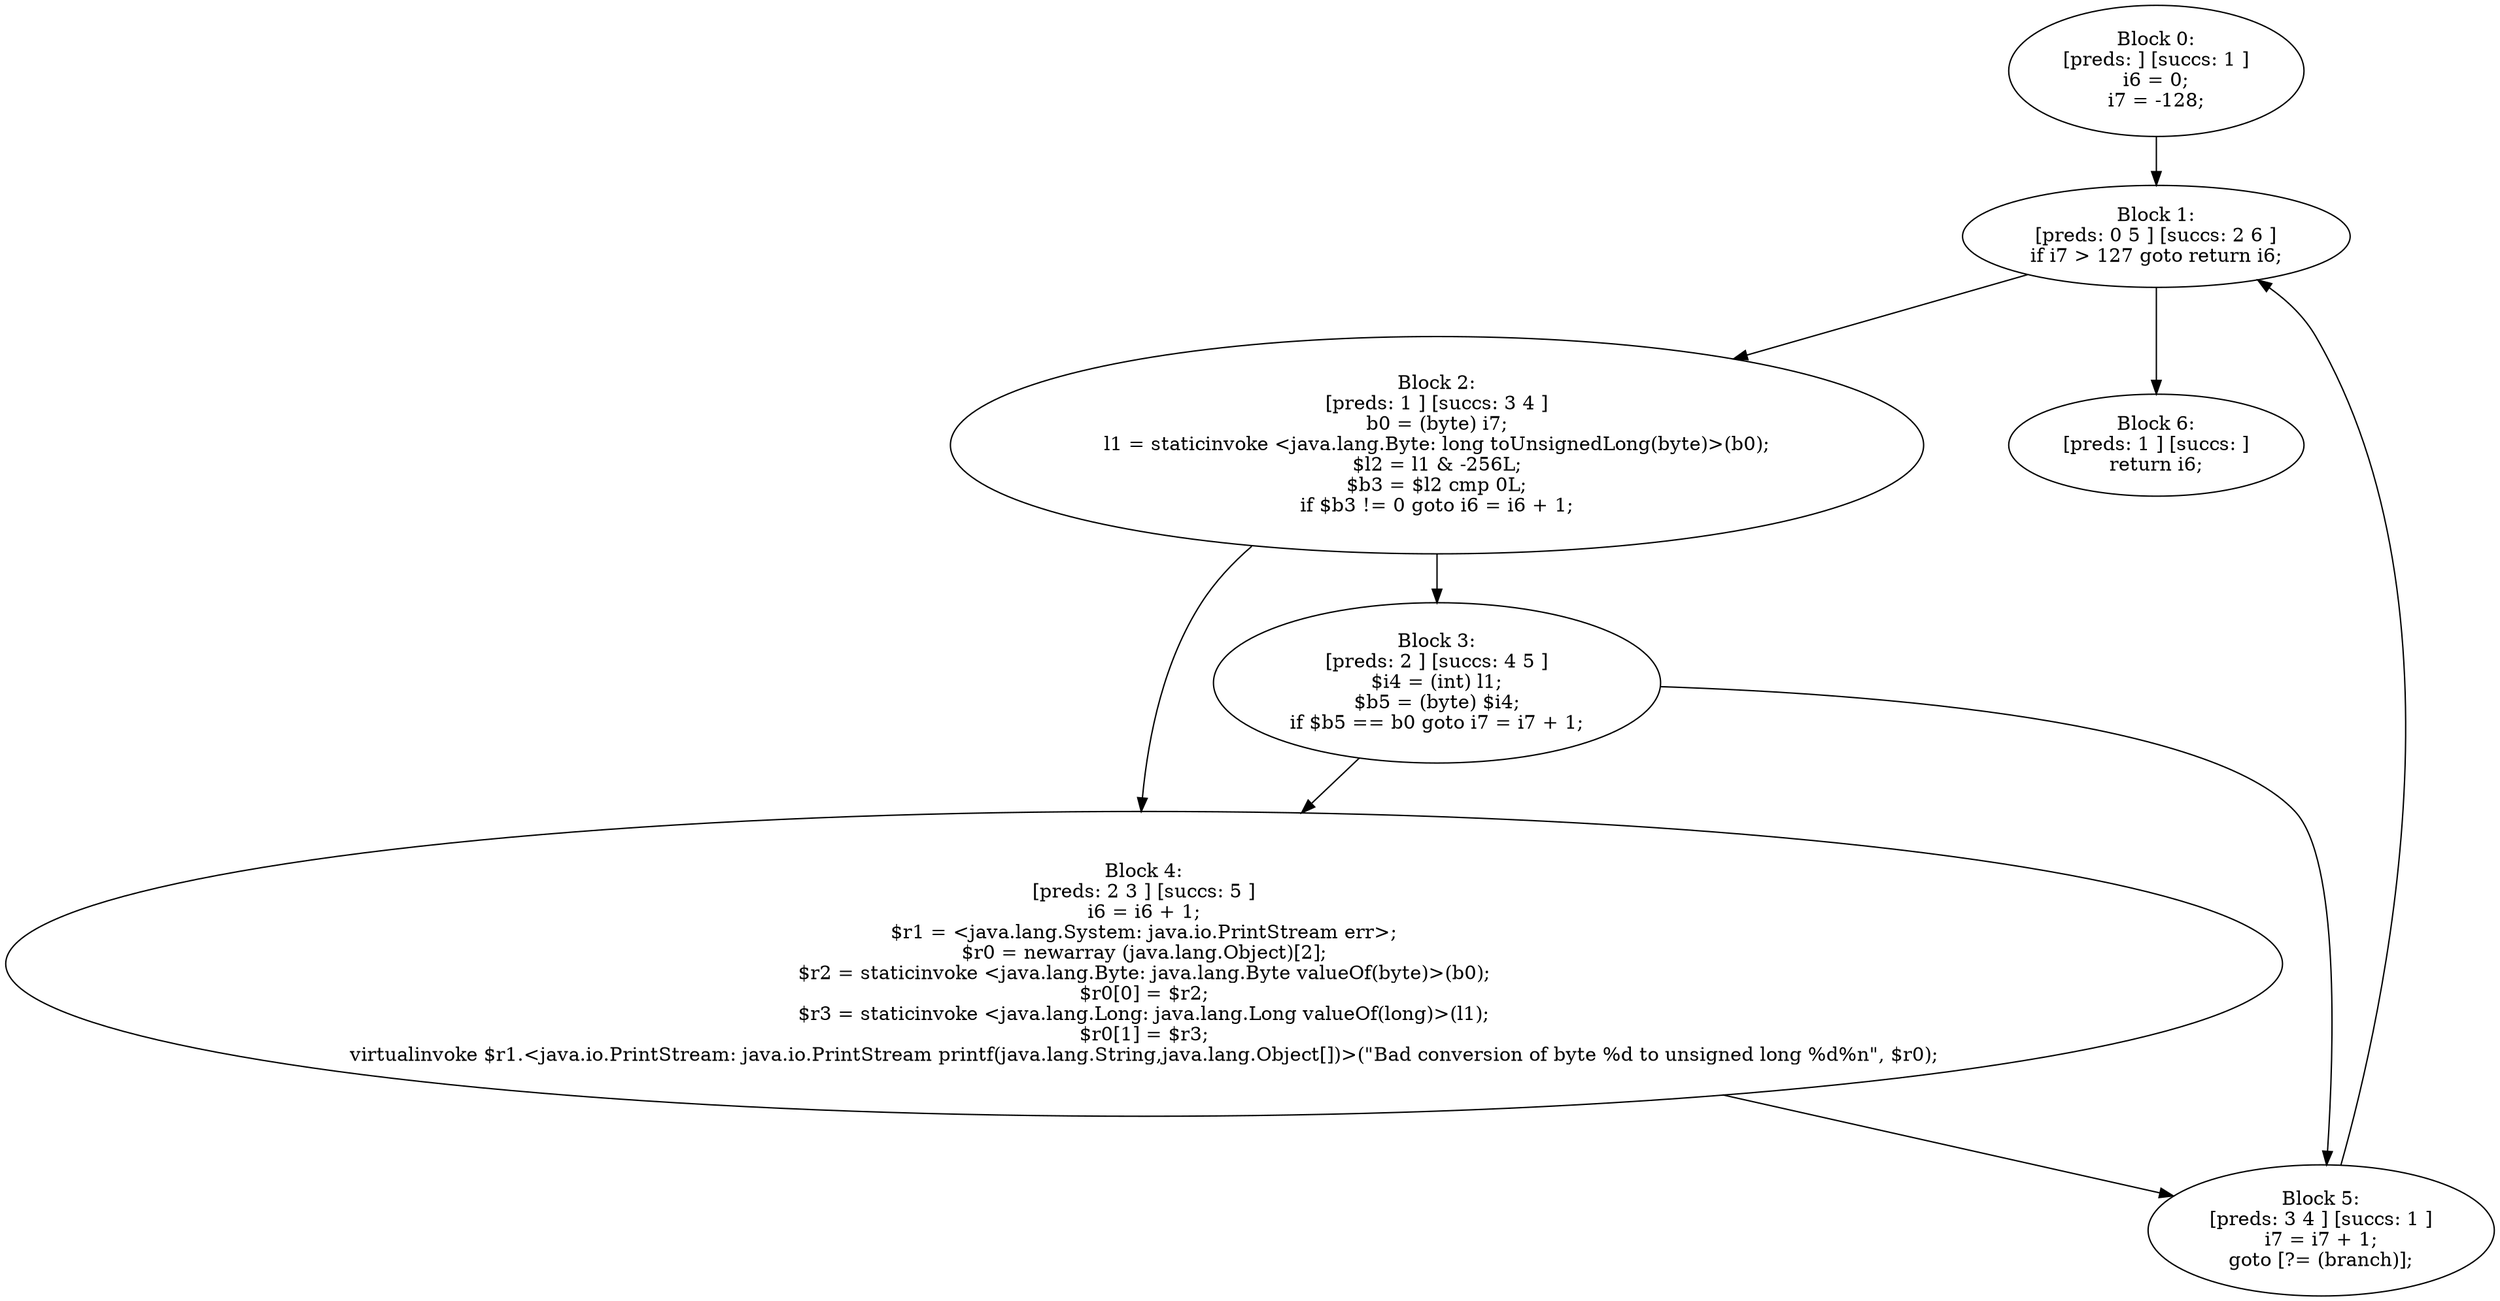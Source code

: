 digraph "unitGraph" {
    "Block 0:
[preds: ] [succs: 1 ]
i6 = 0;
i7 = -128;
"
    "Block 1:
[preds: 0 5 ] [succs: 2 6 ]
if i7 > 127 goto return i6;
"
    "Block 2:
[preds: 1 ] [succs: 3 4 ]
b0 = (byte) i7;
l1 = staticinvoke <java.lang.Byte: long toUnsignedLong(byte)>(b0);
$l2 = l1 & -256L;
$b3 = $l2 cmp 0L;
if $b3 != 0 goto i6 = i6 + 1;
"
    "Block 3:
[preds: 2 ] [succs: 4 5 ]
$i4 = (int) l1;
$b5 = (byte) $i4;
if $b5 == b0 goto i7 = i7 + 1;
"
    "Block 4:
[preds: 2 3 ] [succs: 5 ]
i6 = i6 + 1;
$r1 = <java.lang.System: java.io.PrintStream err>;
$r0 = newarray (java.lang.Object)[2];
$r2 = staticinvoke <java.lang.Byte: java.lang.Byte valueOf(byte)>(b0);
$r0[0] = $r2;
$r3 = staticinvoke <java.lang.Long: java.lang.Long valueOf(long)>(l1);
$r0[1] = $r3;
virtualinvoke $r1.<java.io.PrintStream: java.io.PrintStream printf(java.lang.String,java.lang.Object[])>(\"Bad conversion of byte %d to unsigned long %d%n\", $r0);
"
    "Block 5:
[preds: 3 4 ] [succs: 1 ]
i7 = i7 + 1;
goto [?= (branch)];
"
    "Block 6:
[preds: 1 ] [succs: ]
return i6;
"
    "Block 0:
[preds: ] [succs: 1 ]
i6 = 0;
i7 = -128;
"->"Block 1:
[preds: 0 5 ] [succs: 2 6 ]
if i7 > 127 goto return i6;
";
    "Block 1:
[preds: 0 5 ] [succs: 2 6 ]
if i7 > 127 goto return i6;
"->"Block 2:
[preds: 1 ] [succs: 3 4 ]
b0 = (byte) i7;
l1 = staticinvoke <java.lang.Byte: long toUnsignedLong(byte)>(b0);
$l2 = l1 & -256L;
$b3 = $l2 cmp 0L;
if $b3 != 0 goto i6 = i6 + 1;
";
    "Block 1:
[preds: 0 5 ] [succs: 2 6 ]
if i7 > 127 goto return i6;
"->"Block 6:
[preds: 1 ] [succs: ]
return i6;
";
    "Block 2:
[preds: 1 ] [succs: 3 4 ]
b0 = (byte) i7;
l1 = staticinvoke <java.lang.Byte: long toUnsignedLong(byte)>(b0);
$l2 = l1 & -256L;
$b3 = $l2 cmp 0L;
if $b3 != 0 goto i6 = i6 + 1;
"->"Block 3:
[preds: 2 ] [succs: 4 5 ]
$i4 = (int) l1;
$b5 = (byte) $i4;
if $b5 == b0 goto i7 = i7 + 1;
";
    "Block 2:
[preds: 1 ] [succs: 3 4 ]
b0 = (byte) i7;
l1 = staticinvoke <java.lang.Byte: long toUnsignedLong(byte)>(b0);
$l2 = l1 & -256L;
$b3 = $l2 cmp 0L;
if $b3 != 0 goto i6 = i6 + 1;
"->"Block 4:
[preds: 2 3 ] [succs: 5 ]
i6 = i6 + 1;
$r1 = <java.lang.System: java.io.PrintStream err>;
$r0 = newarray (java.lang.Object)[2];
$r2 = staticinvoke <java.lang.Byte: java.lang.Byte valueOf(byte)>(b0);
$r0[0] = $r2;
$r3 = staticinvoke <java.lang.Long: java.lang.Long valueOf(long)>(l1);
$r0[1] = $r3;
virtualinvoke $r1.<java.io.PrintStream: java.io.PrintStream printf(java.lang.String,java.lang.Object[])>(\"Bad conversion of byte %d to unsigned long %d%n\", $r0);
";
    "Block 3:
[preds: 2 ] [succs: 4 5 ]
$i4 = (int) l1;
$b5 = (byte) $i4;
if $b5 == b0 goto i7 = i7 + 1;
"->"Block 4:
[preds: 2 3 ] [succs: 5 ]
i6 = i6 + 1;
$r1 = <java.lang.System: java.io.PrintStream err>;
$r0 = newarray (java.lang.Object)[2];
$r2 = staticinvoke <java.lang.Byte: java.lang.Byte valueOf(byte)>(b0);
$r0[0] = $r2;
$r3 = staticinvoke <java.lang.Long: java.lang.Long valueOf(long)>(l1);
$r0[1] = $r3;
virtualinvoke $r1.<java.io.PrintStream: java.io.PrintStream printf(java.lang.String,java.lang.Object[])>(\"Bad conversion of byte %d to unsigned long %d%n\", $r0);
";
    "Block 3:
[preds: 2 ] [succs: 4 5 ]
$i4 = (int) l1;
$b5 = (byte) $i4;
if $b5 == b0 goto i7 = i7 + 1;
"->"Block 5:
[preds: 3 4 ] [succs: 1 ]
i7 = i7 + 1;
goto [?= (branch)];
";
    "Block 4:
[preds: 2 3 ] [succs: 5 ]
i6 = i6 + 1;
$r1 = <java.lang.System: java.io.PrintStream err>;
$r0 = newarray (java.lang.Object)[2];
$r2 = staticinvoke <java.lang.Byte: java.lang.Byte valueOf(byte)>(b0);
$r0[0] = $r2;
$r3 = staticinvoke <java.lang.Long: java.lang.Long valueOf(long)>(l1);
$r0[1] = $r3;
virtualinvoke $r1.<java.io.PrintStream: java.io.PrintStream printf(java.lang.String,java.lang.Object[])>(\"Bad conversion of byte %d to unsigned long %d%n\", $r0);
"->"Block 5:
[preds: 3 4 ] [succs: 1 ]
i7 = i7 + 1;
goto [?= (branch)];
";
    "Block 5:
[preds: 3 4 ] [succs: 1 ]
i7 = i7 + 1;
goto [?= (branch)];
"->"Block 1:
[preds: 0 5 ] [succs: 2 6 ]
if i7 > 127 goto return i6;
";
}
